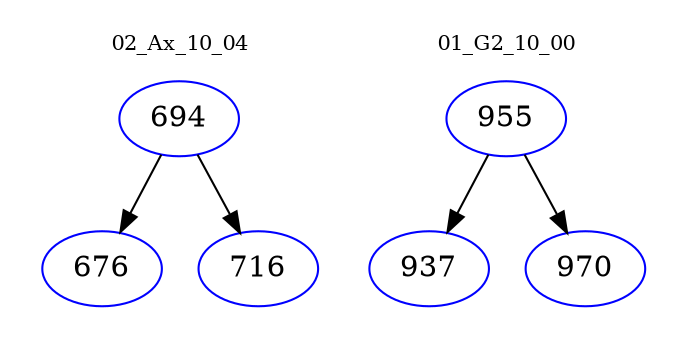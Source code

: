 digraph{
subgraph cluster_0 {
color = white
label = "02_Ax_10_04";
fontsize=10;
T0_694 [label="694", color="blue"]
T0_694 -> T0_676 [color="black"]
T0_676 [label="676", color="blue"]
T0_694 -> T0_716 [color="black"]
T0_716 [label="716", color="blue"]
}
subgraph cluster_1 {
color = white
label = "01_G2_10_00";
fontsize=10;
T1_955 [label="955", color="blue"]
T1_955 -> T1_937 [color="black"]
T1_937 [label="937", color="blue"]
T1_955 -> T1_970 [color="black"]
T1_970 [label="970", color="blue"]
}
}
